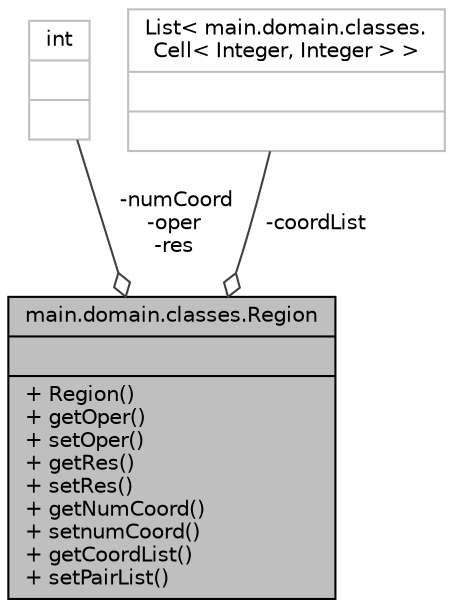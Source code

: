 digraph "main.domain.classes.Region"
{
 // INTERACTIVE_SVG=YES
 // LATEX_PDF_SIZE
  edge [fontname="Helvetica",fontsize="10",labelfontname="Helvetica",labelfontsize="10"];
  node [fontname="Helvetica",fontsize="10",shape=record];
  Node1 [label="{main.domain.classes.Region\n||+ Region()\l+ getOper()\l+ setOper()\l+ getRes()\l+ setRes()\l+ getNumCoord()\l+ setnumCoord()\l+ getCoordList()\l+ setPairList()\l}",height=0.2,width=0.4,color="black", fillcolor="grey75", style="filled", fontcolor="black",tooltip=" "];
  Node2 -> Node1 [color="grey25",fontsize="10",style="solid",label=" -numCoord\n-oper\n-res" ,arrowhead="odiamond",fontname="Helvetica"];
  Node2 [label="{int\n||}",height=0.2,width=0.4,color="grey75", fillcolor="white", style="filled",tooltip=" "];
  Node3 -> Node1 [color="grey25",fontsize="10",style="solid",label=" -coordList" ,arrowhead="odiamond",fontname="Helvetica"];
  Node3 [label="{List\< main.domain.classes.\lCell\< Integer, Integer \> \>\n||}",height=0.2,width=0.4,color="grey75", fillcolor="white", style="filled",tooltip=" "];
}
